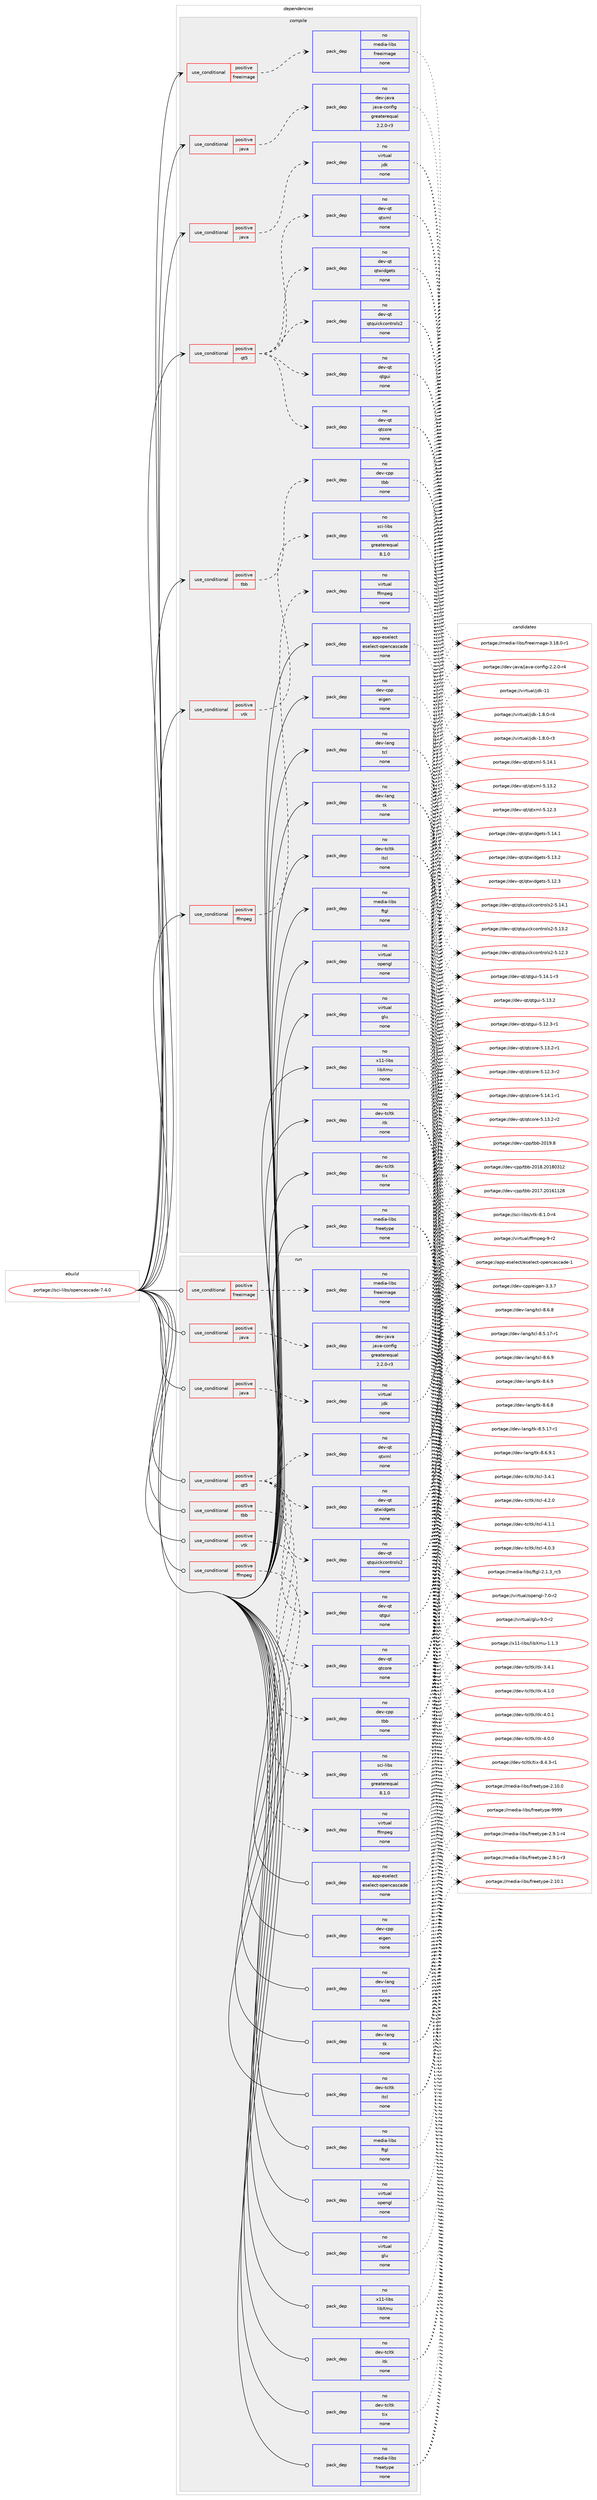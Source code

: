 digraph prolog {

# *************
# Graph options
# *************

newrank=true;
concentrate=true;
compound=true;
graph [rankdir=LR,fontname=Helvetica,fontsize=10,ranksep=1.5];#, ranksep=2.5, nodesep=0.2];
edge  [arrowhead=vee];
node  [fontname=Helvetica,fontsize=10];

# **********
# The ebuild
# **********

subgraph cluster_leftcol {
color=gray;
rank=same;
label=<<i>ebuild</i>>;
id [label="portage://sci-libs/opencascade-7.4.0", color=red, width=4, href="../sci-libs/opencascade-7.4.0.svg"];
}

# ****************
# The dependencies
# ****************

subgraph cluster_midcol {
color=gray;
label=<<i>dependencies</i>>;
subgraph cluster_compile {
fillcolor="#eeeeee";
style=filled;
label=<<i>compile</i>>;
subgraph cond10014 {
dependency48314 [label=<<TABLE BORDER="0" CELLBORDER="1" CELLSPACING="0" CELLPADDING="4"><TR><TD ROWSPAN="3" CELLPADDING="10">use_conditional</TD></TR><TR><TD>positive</TD></TR><TR><TD>ffmpeg</TD></TR></TABLE>>, shape=none, color=red];
subgraph pack37251 {
dependency48315 [label=<<TABLE BORDER="0" CELLBORDER="1" CELLSPACING="0" CELLPADDING="4" WIDTH="220"><TR><TD ROWSPAN="6" CELLPADDING="30">pack_dep</TD></TR><TR><TD WIDTH="110">no</TD></TR><TR><TD>virtual</TD></TR><TR><TD>ffmpeg</TD></TR><TR><TD>none</TD></TR><TR><TD></TD></TR></TABLE>>, shape=none, color=blue];
}
dependency48314:e -> dependency48315:w [weight=20,style="dashed",arrowhead="vee"];
}
id:e -> dependency48314:w [weight=20,style="solid",arrowhead="vee"];
subgraph cond10015 {
dependency48316 [label=<<TABLE BORDER="0" CELLBORDER="1" CELLSPACING="0" CELLPADDING="4"><TR><TD ROWSPAN="3" CELLPADDING="10">use_conditional</TD></TR><TR><TD>positive</TD></TR><TR><TD>freeimage</TD></TR></TABLE>>, shape=none, color=red];
subgraph pack37252 {
dependency48317 [label=<<TABLE BORDER="0" CELLBORDER="1" CELLSPACING="0" CELLPADDING="4" WIDTH="220"><TR><TD ROWSPAN="6" CELLPADDING="30">pack_dep</TD></TR><TR><TD WIDTH="110">no</TD></TR><TR><TD>media-libs</TD></TR><TR><TD>freeimage</TD></TR><TR><TD>none</TD></TR><TR><TD></TD></TR></TABLE>>, shape=none, color=blue];
}
dependency48316:e -> dependency48317:w [weight=20,style="dashed",arrowhead="vee"];
}
id:e -> dependency48316:w [weight=20,style="solid",arrowhead="vee"];
subgraph cond10016 {
dependency48318 [label=<<TABLE BORDER="0" CELLBORDER="1" CELLSPACING="0" CELLPADDING="4"><TR><TD ROWSPAN="3" CELLPADDING="10">use_conditional</TD></TR><TR><TD>positive</TD></TR><TR><TD>java</TD></TR></TABLE>>, shape=none, color=red];
subgraph pack37253 {
dependency48319 [label=<<TABLE BORDER="0" CELLBORDER="1" CELLSPACING="0" CELLPADDING="4" WIDTH="220"><TR><TD ROWSPAN="6" CELLPADDING="30">pack_dep</TD></TR><TR><TD WIDTH="110">no</TD></TR><TR><TD>dev-java</TD></TR><TR><TD>java-config</TD></TR><TR><TD>greaterequal</TD></TR><TR><TD>2.2.0-r3</TD></TR></TABLE>>, shape=none, color=blue];
}
dependency48318:e -> dependency48319:w [weight=20,style="dashed",arrowhead="vee"];
}
id:e -> dependency48318:w [weight=20,style="solid",arrowhead="vee"];
subgraph cond10017 {
dependency48320 [label=<<TABLE BORDER="0" CELLBORDER="1" CELLSPACING="0" CELLPADDING="4"><TR><TD ROWSPAN="3" CELLPADDING="10">use_conditional</TD></TR><TR><TD>positive</TD></TR><TR><TD>java</TD></TR></TABLE>>, shape=none, color=red];
subgraph pack37254 {
dependency48321 [label=<<TABLE BORDER="0" CELLBORDER="1" CELLSPACING="0" CELLPADDING="4" WIDTH="220"><TR><TD ROWSPAN="6" CELLPADDING="30">pack_dep</TD></TR><TR><TD WIDTH="110">no</TD></TR><TR><TD>virtual</TD></TR><TR><TD>jdk</TD></TR><TR><TD>none</TD></TR><TR><TD></TD></TR></TABLE>>, shape=none, color=blue];
}
dependency48320:e -> dependency48321:w [weight=20,style="dashed",arrowhead="vee"];
}
id:e -> dependency48320:w [weight=20,style="solid",arrowhead="vee"];
subgraph cond10018 {
dependency48322 [label=<<TABLE BORDER="0" CELLBORDER="1" CELLSPACING="0" CELLPADDING="4"><TR><TD ROWSPAN="3" CELLPADDING="10">use_conditional</TD></TR><TR><TD>positive</TD></TR><TR><TD>qt5</TD></TR></TABLE>>, shape=none, color=red];
subgraph pack37255 {
dependency48323 [label=<<TABLE BORDER="0" CELLBORDER="1" CELLSPACING="0" CELLPADDING="4" WIDTH="220"><TR><TD ROWSPAN="6" CELLPADDING="30">pack_dep</TD></TR><TR><TD WIDTH="110">no</TD></TR><TR><TD>dev-qt</TD></TR><TR><TD>qtcore</TD></TR><TR><TD>none</TD></TR><TR><TD></TD></TR></TABLE>>, shape=none, color=blue];
}
dependency48322:e -> dependency48323:w [weight=20,style="dashed",arrowhead="vee"];
subgraph pack37256 {
dependency48324 [label=<<TABLE BORDER="0" CELLBORDER="1" CELLSPACING="0" CELLPADDING="4" WIDTH="220"><TR><TD ROWSPAN="6" CELLPADDING="30">pack_dep</TD></TR><TR><TD WIDTH="110">no</TD></TR><TR><TD>dev-qt</TD></TR><TR><TD>qtgui</TD></TR><TR><TD>none</TD></TR><TR><TD></TD></TR></TABLE>>, shape=none, color=blue];
}
dependency48322:e -> dependency48324:w [weight=20,style="dashed",arrowhead="vee"];
subgraph pack37257 {
dependency48325 [label=<<TABLE BORDER="0" CELLBORDER="1" CELLSPACING="0" CELLPADDING="4" WIDTH="220"><TR><TD ROWSPAN="6" CELLPADDING="30">pack_dep</TD></TR><TR><TD WIDTH="110">no</TD></TR><TR><TD>dev-qt</TD></TR><TR><TD>qtquickcontrols2</TD></TR><TR><TD>none</TD></TR><TR><TD></TD></TR></TABLE>>, shape=none, color=blue];
}
dependency48322:e -> dependency48325:w [weight=20,style="dashed",arrowhead="vee"];
subgraph pack37258 {
dependency48326 [label=<<TABLE BORDER="0" CELLBORDER="1" CELLSPACING="0" CELLPADDING="4" WIDTH="220"><TR><TD ROWSPAN="6" CELLPADDING="30">pack_dep</TD></TR><TR><TD WIDTH="110">no</TD></TR><TR><TD>dev-qt</TD></TR><TR><TD>qtwidgets</TD></TR><TR><TD>none</TD></TR><TR><TD></TD></TR></TABLE>>, shape=none, color=blue];
}
dependency48322:e -> dependency48326:w [weight=20,style="dashed",arrowhead="vee"];
subgraph pack37259 {
dependency48327 [label=<<TABLE BORDER="0" CELLBORDER="1" CELLSPACING="0" CELLPADDING="4" WIDTH="220"><TR><TD ROWSPAN="6" CELLPADDING="30">pack_dep</TD></TR><TR><TD WIDTH="110">no</TD></TR><TR><TD>dev-qt</TD></TR><TR><TD>qtxml</TD></TR><TR><TD>none</TD></TR><TR><TD></TD></TR></TABLE>>, shape=none, color=blue];
}
dependency48322:e -> dependency48327:w [weight=20,style="dashed",arrowhead="vee"];
}
id:e -> dependency48322:w [weight=20,style="solid",arrowhead="vee"];
subgraph cond10019 {
dependency48328 [label=<<TABLE BORDER="0" CELLBORDER="1" CELLSPACING="0" CELLPADDING="4"><TR><TD ROWSPAN="3" CELLPADDING="10">use_conditional</TD></TR><TR><TD>positive</TD></TR><TR><TD>tbb</TD></TR></TABLE>>, shape=none, color=red];
subgraph pack37260 {
dependency48329 [label=<<TABLE BORDER="0" CELLBORDER="1" CELLSPACING="0" CELLPADDING="4" WIDTH="220"><TR><TD ROWSPAN="6" CELLPADDING="30">pack_dep</TD></TR><TR><TD WIDTH="110">no</TD></TR><TR><TD>dev-cpp</TD></TR><TR><TD>tbb</TD></TR><TR><TD>none</TD></TR><TR><TD></TD></TR></TABLE>>, shape=none, color=blue];
}
dependency48328:e -> dependency48329:w [weight=20,style="dashed",arrowhead="vee"];
}
id:e -> dependency48328:w [weight=20,style="solid",arrowhead="vee"];
subgraph cond10020 {
dependency48330 [label=<<TABLE BORDER="0" CELLBORDER="1" CELLSPACING="0" CELLPADDING="4"><TR><TD ROWSPAN="3" CELLPADDING="10">use_conditional</TD></TR><TR><TD>positive</TD></TR><TR><TD>vtk</TD></TR></TABLE>>, shape=none, color=red];
subgraph pack37261 {
dependency48331 [label=<<TABLE BORDER="0" CELLBORDER="1" CELLSPACING="0" CELLPADDING="4" WIDTH="220"><TR><TD ROWSPAN="6" CELLPADDING="30">pack_dep</TD></TR><TR><TD WIDTH="110">no</TD></TR><TR><TD>sci-libs</TD></TR><TR><TD>vtk</TD></TR><TR><TD>greaterequal</TD></TR><TR><TD>8.1.0</TD></TR></TABLE>>, shape=none, color=blue];
}
dependency48330:e -> dependency48331:w [weight=20,style="dashed",arrowhead="vee"];
}
id:e -> dependency48330:w [weight=20,style="solid",arrowhead="vee"];
subgraph pack37262 {
dependency48332 [label=<<TABLE BORDER="0" CELLBORDER="1" CELLSPACING="0" CELLPADDING="4" WIDTH="220"><TR><TD ROWSPAN="6" CELLPADDING="30">pack_dep</TD></TR><TR><TD WIDTH="110">no</TD></TR><TR><TD>app-eselect</TD></TR><TR><TD>eselect-opencascade</TD></TR><TR><TD>none</TD></TR><TR><TD></TD></TR></TABLE>>, shape=none, color=blue];
}
id:e -> dependency48332:w [weight=20,style="solid",arrowhead="vee"];
subgraph pack37263 {
dependency48333 [label=<<TABLE BORDER="0" CELLBORDER="1" CELLSPACING="0" CELLPADDING="4" WIDTH="220"><TR><TD ROWSPAN="6" CELLPADDING="30">pack_dep</TD></TR><TR><TD WIDTH="110">no</TD></TR><TR><TD>dev-cpp</TD></TR><TR><TD>eigen</TD></TR><TR><TD>none</TD></TR><TR><TD></TD></TR></TABLE>>, shape=none, color=blue];
}
id:e -> dependency48333:w [weight=20,style="solid",arrowhead="vee"];
subgraph pack37264 {
dependency48334 [label=<<TABLE BORDER="0" CELLBORDER="1" CELLSPACING="0" CELLPADDING="4" WIDTH="220"><TR><TD ROWSPAN="6" CELLPADDING="30">pack_dep</TD></TR><TR><TD WIDTH="110">no</TD></TR><TR><TD>dev-lang</TD></TR><TR><TD>tcl</TD></TR><TR><TD>none</TD></TR><TR><TD></TD></TR></TABLE>>, shape=none, color=blue];
}
id:e -> dependency48334:w [weight=20,style="solid",arrowhead="vee"];
subgraph pack37265 {
dependency48335 [label=<<TABLE BORDER="0" CELLBORDER="1" CELLSPACING="0" CELLPADDING="4" WIDTH="220"><TR><TD ROWSPAN="6" CELLPADDING="30">pack_dep</TD></TR><TR><TD WIDTH="110">no</TD></TR><TR><TD>dev-lang</TD></TR><TR><TD>tk</TD></TR><TR><TD>none</TD></TR><TR><TD></TD></TR></TABLE>>, shape=none, color=blue];
}
id:e -> dependency48335:w [weight=20,style="solid",arrowhead="vee"];
subgraph pack37266 {
dependency48336 [label=<<TABLE BORDER="0" CELLBORDER="1" CELLSPACING="0" CELLPADDING="4" WIDTH="220"><TR><TD ROWSPAN="6" CELLPADDING="30">pack_dep</TD></TR><TR><TD WIDTH="110">no</TD></TR><TR><TD>dev-tcltk</TD></TR><TR><TD>itcl</TD></TR><TR><TD>none</TD></TR><TR><TD></TD></TR></TABLE>>, shape=none, color=blue];
}
id:e -> dependency48336:w [weight=20,style="solid",arrowhead="vee"];
subgraph pack37267 {
dependency48337 [label=<<TABLE BORDER="0" CELLBORDER="1" CELLSPACING="0" CELLPADDING="4" WIDTH="220"><TR><TD ROWSPAN="6" CELLPADDING="30">pack_dep</TD></TR><TR><TD WIDTH="110">no</TD></TR><TR><TD>dev-tcltk</TD></TR><TR><TD>itk</TD></TR><TR><TD>none</TD></TR><TR><TD></TD></TR></TABLE>>, shape=none, color=blue];
}
id:e -> dependency48337:w [weight=20,style="solid",arrowhead="vee"];
subgraph pack37268 {
dependency48338 [label=<<TABLE BORDER="0" CELLBORDER="1" CELLSPACING="0" CELLPADDING="4" WIDTH="220"><TR><TD ROWSPAN="6" CELLPADDING="30">pack_dep</TD></TR><TR><TD WIDTH="110">no</TD></TR><TR><TD>dev-tcltk</TD></TR><TR><TD>tix</TD></TR><TR><TD>none</TD></TR><TR><TD></TD></TR></TABLE>>, shape=none, color=blue];
}
id:e -> dependency48338:w [weight=20,style="solid",arrowhead="vee"];
subgraph pack37269 {
dependency48339 [label=<<TABLE BORDER="0" CELLBORDER="1" CELLSPACING="0" CELLPADDING="4" WIDTH="220"><TR><TD ROWSPAN="6" CELLPADDING="30">pack_dep</TD></TR><TR><TD WIDTH="110">no</TD></TR><TR><TD>media-libs</TD></TR><TR><TD>freetype</TD></TR><TR><TD>none</TD></TR><TR><TD></TD></TR></TABLE>>, shape=none, color=blue];
}
id:e -> dependency48339:w [weight=20,style="solid",arrowhead="vee"];
subgraph pack37270 {
dependency48340 [label=<<TABLE BORDER="0" CELLBORDER="1" CELLSPACING="0" CELLPADDING="4" WIDTH="220"><TR><TD ROWSPAN="6" CELLPADDING="30">pack_dep</TD></TR><TR><TD WIDTH="110">no</TD></TR><TR><TD>media-libs</TD></TR><TR><TD>ftgl</TD></TR><TR><TD>none</TD></TR><TR><TD></TD></TR></TABLE>>, shape=none, color=blue];
}
id:e -> dependency48340:w [weight=20,style="solid",arrowhead="vee"];
subgraph pack37271 {
dependency48341 [label=<<TABLE BORDER="0" CELLBORDER="1" CELLSPACING="0" CELLPADDING="4" WIDTH="220"><TR><TD ROWSPAN="6" CELLPADDING="30">pack_dep</TD></TR><TR><TD WIDTH="110">no</TD></TR><TR><TD>virtual</TD></TR><TR><TD>glu</TD></TR><TR><TD>none</TD></TR><TR><TD></TD></TR></TABLE>>, shape=none, color=blue];
}
id:e -> dependency48341:w [weight=20,style="solid",arrowhead="vee"];
subgraph pack37272 {
dependency48342 [label=<<TABLE BORDER="0" CELLBORDER="1" CELLSPACING="0" CELLPADDING="4" WIDTH="220"><TR><TD ROWSPAN="6" CELLPADDING="30">pack_dep</TD></TR><TR><TD WIDTH="110">no</TD></TR><TR><TD>virtual</TD></TR><TR><TD>opengl</TD></TR><TR><TD>none</TD></TR><TR><TD></TD></TR></TABLE>>, shape=none, color=blue];
}
id:e -> dependency48342:w [weight=20,style="solid",arrowhead="vee"];
subgraph pack37273 {
dependency48343 [label=<<TABLE BORDER="0" CELLBORDER="1" CELLSPACING="0" CELLPADDING="4" WIDTH="220"><TR><TD ROWSPAN="6" CELLPADDING="30">pack_dep</TD></TR><TR><TD WIDTH="110">no</TD></TR><TR><TD>x11-libs</TD></TR><TR><TD>libXmu</TD></TR><TR><TD>none</TD></TR><TR><TD></TD></TR></TABLE>>, shape=none, color=blue];
}
id:e -> dependency48343:w [weight=20,style="solid",arrowhead="vee"];
}
subgraph cluster_compileandrun {
fillcolor="#eeeeee";
style=filled;
label=<<i>compile and run</i>>;
}
subgraph cluster_run {
fillcolor="#eeeeee";
style=filled;
label=<<i>run</i>>;
subgraph cond10021 {
dependency48344 [label=<<TABLE BORDER="0" CELLBORDER="1" CELLSPACING="0" CELLPADDING="4"><TR><TD ROWSPAN="3" CELLPADDING="10">use_conditional</TD></TR><TR><TD>positive</TD></TR><TR><TD>ffmpeg</TD></TR></TABLE>>, shape=none, color=red];
subgraph pack37274 {
dependency48345 [label=<<TABLE BORDER="0" CELLBORDER="1" CELLSPACING="0" CELLPADDING="4" WIDTH="220"><TR><TD ROWSPAN="6" CELLPADDING="30">pack_dep</TD></TR><TR><TD WIDTH="110">no</TD></TR><TR><TD>virtual</TD></TR><TR><TD>ffmpeg</TD></TR><TR><TD>none</TD></TR><TR><TD></TD></TR></TABLE>>, shape=none, color=blue];
}
dependency48344:e -> dependency48345:w [weight=20,style="dashed",arrowhead="vee"];
}
id:e -> dependency48344:w [weight=20,style="solid",arrowhead="odot"];
subgraph cond10022 {
dependency48346 [label=<<TABLE BORDER="0" CELLBORDER="1" CELLSPACING="0" CELLPADDING="4"><TR><TD ROWSPAN="3" CELLPADDING="10">use_conditional</TD></TR><TR><TD>positive</TD></TR><TR><TD>freeimage</TD></TR></TABLE>>, shape=none, color=red];
subgraph pack37275 {
dependency48347 [label=<<TABLE BORDER="0" CELLBORDER="1" CELLSPACING="0" CELLPADDING="4" WIDTH="220"><TR><TD ROWSPAN="6" CELLPADDING="30">pack_dep</TD></TR><TR><TD WIDTH="110">no</TD></TR><TR><TD>media-libs</TD></TR><TR><TD>freeimage</TD></TR><TR><TD>none</TD></TR><TR><TD></TD></TR></TABLE>>, shape=none, color=blue];
}
dependency48346:e -> dependency48347:w [weight=20,style="dashed",arrowhead="vee"];
}
id:e -> dependency48346:w [weight=20,style="solid",arrowhead="odot"];
subgraph cond10023 {
dependency48348 [label=<<TABLE BORDER="0" CELLBORDER="1" CELLSPACING="0" CELLPADDING="4"><TR><TD ROWSPAN="3" CELLPADDING="10">use_conditional</TD></TR><TR><TD>positive</TD></TR><TR><TD>java</TD></TR></TABLE>>, shape=none, color=red];
subgraph pack37276 {
dependency48349 [label=<<TABLE BORDER="0" CELLBORDER="1" CELLSPACING="0" CELLPADDING="4" WIDTH="220"><TR><TD ROWSPAN="6" CELLPADDING="30">pack_dep</TD></TR><TR><TD WIDTH="110">no</TD></TR><TR><TD>dev-java</TD></TR><TR><TD>java-config</TD></TR><TR><TD>greaterequal</TD></TR><TR><TD>2.2.0-r3</TD></TR></TABLE>>, shape=none, color=blue];
}
dependency48348:e -> dependency48349:w [weight=20,style="dashed",arrowhead="vee"];
}
id:e -> dependency48348:w [weight=20,style="solid",arrowhead="odot"];
subgraph cond10024 {
dependency48350 [label=<<TABLE BORDER="0" CELLBORDER="1" CELLSPACING="0" CELLPADDING="4"><TR><TD ROWSPAN="3" CELLPADDING="10">use_conditional</TD></TR><TR><TD>positive</TD></TR><TR><TD>java</TD></TR></TABLE>>, shape=none, color=red];
subgraph pack37277 {
dependency48351 [label=<<TABLE BORDER="0" CELLBORDER="1" CELLSPACING="0" CELLPADDING="4" WIDTH="220"><TR><TD ROWSPAN="6" CELLPADDING="30">pack_dep</TD></TR><TR><TD WIDTH="110">no</TD></TR><TR><TD>virtual</TD></TR><TR><TD>jdk</TD></TR><TR><TD>none</TD></TR><TR><TD></TD></TR></TABLE>>, shape=none, color=blue];
}
dependency48350:e -> dependency48351:w [weight=20,style="dashed",arrowhead="vee"];
}
id:e -> dependency48350:w [weight=20,style="solid",arrowhead="odot"];
subgraph cond10025 {
dependency48352 [label=<<TABLE BORDER="0" CELLBORDER="1" CELLSPACING="0" CELLPADDING="4"><TR><TD ROWSPAN="3" CELLPADDING="10">use_conditional</TD></TR><TR><TD>positive</TD></TR><TR><TD>qt5</TD></TR></TABLE>>, shape=none, color=red];
subgraph pack37278 {
dependency48353 [label=<<TABLE BORDER="0" CELLBORDER="1" CELLSPACING="0" CELLPADDING="4" WIDTH="220"><TR><TD ROWSPAN="6" CELLPADDING="30">pack_dep</TD></TR><TR><TD WIDTH="110">no</TD></TR><TR><TD>dev-qt</TD></TR><TR><TD>qtcore</TD></TR><TR><TD>none</TD></TR><TR><TD></TD></TR></TABLE>>, shape=none, color=blue];
}
dependency48352:e -> dependency48353:w [weight=20,style="dashed",arrowhead="vee"];
subgraph pack37279 {
dependency48354 [label=<<TABLE BORDER="0" CELLBORDER="1" CELLSPACING="0" CELLPADDING="4" WIDTH="220"><TR><TD ROWSPAN="6" CELLPADDING="30">pack_dep</TD></TR><TR><TD WIDTH="110">no</TD></TR><TR><TD>dev-qt</TD></TR><TR><TD>qtgui</TD></TR><TR><TD>none</TD></TR><TR><TD></TD></TR></TABLE>>, shape=none, color=blue];
}
dependency48352:e -> dependency48354:w [weight=20,style="dashed",arrowhead="vee"];
subgraph pack37280 {
dependency48355 [label=<<TABLE BORDER="0" CELLBORDER="1" CELLSPACING="0" CELLPADDING="4" WIDTH="220"><TR><TD ROWSPAN="6" CELLPADDING="30">pack_dep</TD></TR><TR><TD WIDTH="110">no</TD></TR><TR><TD>dev-qt</TD></TR><TR><TD>qtquickcontrols2</TD></TR><TR><TD>none</TD></TR><TR><TD></TD></TR></TABLE>>, shape=none, color=blue];
}
dependency48352:e -> dependency48355:w [weight=20,style="dashed",arrowhead="vee"];
subgraph pack37281 {
dependency48356 [label=<<TABLE BORDER="0" CELLBORDER="1" CELLSPACING="0" CELLPADDING="4" WIDTH="220"><TR><TD ROWSPAN="6" CELLPADDING="30">pack_dep</TD></TR><TR><TD WIDTH="110">no</TD></TR><TR><TD>dev-qt</TD></TR><TR><TD>qtwidgets</TD></TR><TR><TD>none</TD></TR><TR><TD></TD></TR></TABLE>>, shape=none, color=blue];
}
dependency48352:e -> dependency48356:w [weight=20,style="dashed",arrowhead="vee"];
subgraph pack37282 {
dependency48357 [label=<<TABLE BORDER="0" CELLBORDER="1" CELLSPACING="0" CELLPADDING="4" WIDTH="220"><TR><TD ROWSPAN="6" CELLPADDING="30">pack_dep</TD></TR><TR><TD WIDTH="110">no</TD></TR><TR><TD>dev-qt</TD></TR><TR><TD>qtxml</TD></TR><TR><TD>none</TD></TR><TR><TD></TD></TR></TABLE>>, shape=none, color=blue];
}
dependency48352:e -> dependency48357:w [weight=20,style="dashed",arrowhead="vee"];
}
id:e -> dependency48352:w [weight=20,style="solid",arrowhead="odot"];
subgraph cond10026 {
dependency48358 [label=<<TABLE BORDER="0" CELLBORDER="1" CELLSPACING="0" CELLPADDING="4"><TR><TD ROWSPAN="3" CELLPADDING="10">use_conditional</TD></TR><TR><TD>positive</TD></TR><TR><TD>tbb</TD></TR></TABLE>>, shape=none, color=red];
subgraph pack37283 {
dependency48359 [label=<<TABLE BORDER="0" CELLBORDER="1" CELLSPACING="0" CELLPADDING="4" WIDTH="220"><TR><TD ROWSPAN="6" CELLPADDING="30">pack_dep</TD></TR><TR><TD WIDTH="110">no</TD></TR><TR><TD>dev-cpp</TD></TR><TR><TD>tbb</TD></TR><TR><TD>none</TD></TR><TR><TD></TD></TR></TABLE>>, shape=none, color=blue];
}
dependency48358:e -> dependency48359:w [weight=20,style="dashed",arrowhead="vee"];
}
id:e -> dependency48358:w [weight=20,style="solid",arrowhead="odot"];
subgraph cond10027 {
dependency48360 [label=<<TABLE BORDER="0" CELLBORDER="1" CELLSPACING="0" CELLPADDING="4"><TR><TD ROWSPAN="3" CELLPADDING="10">use_conditional</TD></TR><TR><TD>positive</TD></TR><TR><TD>vtk</TD></TR></TABLE>>, shape=none, color=red];
subgraph pack37284 {
dependency48361 [label=<<TABLE BORDER="0" CELLBORDER="1" CELLSPACING="0" CELLPADDING="4" WIDTH="220"><TR><TD ROWSPAN="6" CELLPADDING="30">pack_dep</TD></TR><TR><TD WIDTH="110">no</TD></TR><TR><TD>sci-libs</TD></TR><TR><TD>vtk</TD></TR><TR><TD>greaterequal</TD></TR><TR><TD>8.1.0</TD></TR></TABLE>>, shape=none, color=blue];
}
dependency48360:e -> dependency48361:w [weight=20,style="dashed",arrowhead="vee"];
}
id:e -> dependency48360:w [weight=20,style="solid",arrowhead="odot"];
subgraph pack37285 {
dependency48362 [label=<<TABLE BORDER="0" CELLBORDER="1" CELLSPACING="0" CELLPADDING="4" WIDTH="220"><TR><TD ROWSPAN="6" CELLPADDING="30">pack_dep</TD></TR><TR><TD WIDTH="110">no</TD></TR><TR><TD>app-eselect</TD></TR><TR><TD>eselect-opencascade</TD></TR><TR><TD>none</TD></TR><TR><TD></TD></TR></TABLE>>, shape=none, color=blue];
}
id:e -> dependency48362:w [weight=20,style="solid",arrowhead="odot"];
subgraph pack37286 {
dependency48363 [label=<<TABLE BORDER="0" CELLBORDER="1" CELLSPACING="0" CELLPADDING="4" WIDTH="220"><TR><TD ROWSPAN="6" CELLPADDING="30">pack_dep</TD></TR><TR><TD WIDTH="110">no</TD></TR><TR><TD>dev-cpp</TD></TR><TR><TD>eigen</TD></TR><TR><TD>none</TD></TR><TR><TD></TD></TR></TABLE>>, shape=none, color=blue];
}
id:e -> dependency48363:w [weight=20,style="solid",arrowhead="odot"];
subgraph pack37287 {
dependency48364 [label=<<TABLE BORDER="0" CELLBORDER="1" CELLSPACING="0" CELLPADDING="4" WIDTH="220"><TR><TD ROWSPAN="6" CELLPADDING="30">pack_dep</TD></TR><TR><TD WIDTH="110">no</TD></TR><TR><TD>dev-lang</TD></TR><TR><TD>tcl</TD></TR><TR><TD>none</TD></TR><TR><TD></TD></TR></TABLE>>, shape=none, color=blue];
}
id:e -> dependency48364:w [weight=20,style="solid",arrowhead="odot"];
subgraph pack37288 {
dependency48365 [label=<<TABLE BORDER="0" CELLBORDER="1" CELLSPACING="0" CELLPADDING="4" WIDTH="220"><TR><TD ROWSPAN="6" CELLPADDING="30">pack_dep</TD></TR><TR><TD WIDTH="110">no</TD></TR><TR><TD>dev-lang</TD></TR><TR><TD>tk</TD></TR><TR><TD>none</TD></TR><TR><TD></TD></TR></TABLE>>, shape=none, color=blue];
}
id:e -> dependency48365:w [weight=20,style="solid",arrowhead="odot"];
subgraph pack37289 {
dependency48366 [label=<<TABLE BORDER="0" CELLBORDER="1" CELLSPACING="0" CELLPADDING="4" WIDTH="220"><TR><TD ROWSPAN="6" CELLPADDING="30">pack_dep</TD></TR><TR><TD WIDTH="110">no</TD></TR><TR><TD>dev-tcltk</TD></TR><TR><TD>itcl</TD></TR><TR><TD>none</TD></TR><TR><TD></TD></TR></TABLE>>, shape=none, color=blue];
}
id:e -> dependency48366:w [weight=20,style="solid",arrowhead="odot"];
subgraph pack37290 {
dependency48367 [label=<<TABLE BORDER="0" CELLBORDER="1" CELLSPACING="0" CELLPADDING="4" WIDTH="220"><TR><TD ROWSPAN="6" CELLPADDING="30">pack_dep</TD></TR><TR><TD WIDTH="110">no</TD></TR><TR><TD>dev-tcltk</TD></TR><TR><TD>itk</TD></TR><TR><TD>none</TD></TR><TR><TD></TD></TR></TABLE>>, shape=none, color=blue];
}
id:e -> dependency48367:w [weight=20,style="solid",arrowhead="odot"];
subgraph pack37291 {
dependency48368 [label=<<TABLE BORDER="0" CELLBORDER="1" CELLSPACING="0" CELLPADDING="4" WIDTH="220"><TR><TD ROWSPAN="6" CELLPADDING="30">pack_dep</TD></TR><TR><TD WIDTH="110">no</TD></TR><TR><TD>dev-tcltk</TD></TR><TR><TD>tix</TD></TR><TR><TD>none</TD></TR><TR><TD></TD></TR></TABLE>>, shape=none, color=blue];
}
id:e -> dependency48368:w [weight=20,style="solid",arrowhead="odot"];
subgraph pack37292 {
dependency48369 [label=<<TABLE BORDER="0" CELLBORDER="1" CELLSPACING="0" CELLPADDING="4" WIDTH="220"><TR><TD ROWSPAN="6" CELLPADDING="30">pack_dep</TD></TR><TR><TD WIDTH="110">no</TD></TR><TR><TD>media-libs</TD></TR><TR><TD>freetype</TD></TR><TR><TD>none</TD></TR><TR><TD></TD></TR></TABLE>>, shape=none, color=blue];
}
id:e -> dependency48369:w [weight=20,style="solid",arrowhead="odot"];
subgraph pack37293 {
dependency48370 [label=<<TABLE BORDER="0" CELLBORDER="1" CELLSPACING="0" CELLPADDING="4" WIDTH="220"><TR><TD ROWSPAN="6" CELLPADDING="30">pack_dep</TD></TR><TR><TD WIDTH="110">no</TD></TR><TR><TD>media-libs</TD></TR><TR><TD>ftgl</TD></TR><TR><TD>none</TD></TR><TR><TD></TD></TR></TABLE>>, shape=none, color=blue];
}
id:e -> dependency48370:w [weight=20,style="solid",arrowhead="odot"];
subgraph pack37294 {
dependency48371 [label=<<TABLE BORDER="0" CELLBORDER="1" CELLSPACING="0" CELLPADDING="4" WIDTH="220"><TR><TD ROWSPAN="6" CELLPADDING="30">pack_dep</TD></TR><TR><TD WIDTH="110">no</TD></TR><TR><TD>virtual</TD></TR><TR><TD>glu</TD></TR><TR><TD>none</TD></TR><TR><TD></TD></TR></TABLE>>, shape=none, color=blue];
}
id:e -> dependency48371:w [weight=20,style="solid",arrowhead="odot"];
subgraph pack37295 {
dependency48372 [label=<<TABLE BORDER="0" CELLBORDER="1" CELLSPACING="0" CELLPADDING="4" WIDTH="220"><TR><TD ROWSPAN="6" CELLPADDING="30">pack_dep</TD></TR><TR><TD WIDTH="110">no</TD></TR><TR><TD>virtual</TD></TR><TR><TD>opengl</TD></TR><TR><TD>none</TD></TR><TR><TD></TD></TR></TABLE>>, shape=none, color=blue];
}
id:e -> dependency48372:w [weight=20,style="solid",arrowhead="odot"];
subgraph pack37296 {
dependency48373 [label=<<TABLE BORDER="0" CELLBORDER="1" CELLSPACING="0" CELLPADDING="4" WIDTH="220"><TR><TD ROWSPAN="6" CELLPADDING="30">pack_dep</TD></TR><TR><TD WIDTH="110">no</TD></TR><TR><TD>x11-libs</TD></TR><TR><TD>libXmu</TD></TR><TR><TD>none</TD></TR><TR><TD></TD></TR></TABLE>>, shape=none, color=blue];
}
id:e -> dependency48373:w [weight=20,style="solid",arrowhead="odot"];
}
}

# **************
# The candidates
# **************

subgraph cluster_choices {
rank=same;
color=gray;
label=<<i>candidates</i>>;

subgraph choice37251 {
color=black;
nodesep=1;
choice118105114116117971084710210210911210110345574511450 [label="portage://virtual/ffmpeg-9-r2", color=red, width=4,href="../virtual/ffmpeg-9-r2.svg"];
dependency48315:e -> choice118105114116117971084710210210911210110345574511450:w [style=dotted,weight="100"];
}
subgraph choice37252 {
color=black;
nodesep=1;
choice1091011001059745108105981154710211410110110510997103101455146495646484511449 [label="portage://media-libs/freeimage-3.18.0-r1", color=red, width=4,href="../media-libs/freeimage-3.18.0-r1.svg"];
dependency48317:e -> choice1091011001059745108105981154710211410110110510997103101455146495646484511449:w [style=dotted,weight="100"];
}
subgraph choice37253 {
color=black;
nodesep=1;
choice10010111845106971189747106971189745991111101021051034550465046484511452 [label="portage://dev-java/java-config-2.2.0-r4", color=red, width=4,href="../dev-java/java-config-2.2.0-r4.svg"];
dependency48319:e -> choice10010111845106971189747106971189745991111101021051034550465046484511452:w [style=dotted,weight="100"];
}
subgraph choice37254 {
color=black;
nodesep=1;
choice1181051141161179710847106100107454949 [label="portage://virtual/jdk-11", color=red, width=4,href="../virtual/jdk-11.svg"];
choice11810511411611797108471061001074549465646484511452 [label="portage://virtual/jdk-1.8.0-r4", color=red, width=4,href="../virtual/jdk-1.8.0-r4.svg"];
choice11810511411611797108471061001074549465646484511451 [label="portage://virtual/jdk-1.8.0-r3", color=red, width=4,href="../virtual/jdk-1.8.0-r3.svg"];
dependency48321:e -> choice1181051141161179710847106100107454949:w [style=dotted,weight="100"];
dependency48321:e -> choice11810511411611797108471061001074549465646484511452:w [style=dotted,weight="100"];
dependency48321:e -> choice11810511411611797108471061001074549465646484511451:w [style=dotted,weight="100"];
}
subgraph choice37255 {
color=black;
nodesep=1;
choice100101118451131164711311699111114101455346495246494511449 [label="portage://dev-qt/qtcore-5.14.1-r1", color=red, width=4,href="../dev-qt/qtcore-5.14.1-r1.svg"];
choice100101118451131164711311699111114101455346495146504511450 [label="portage://dev-qt/qtcore-5.13.2-r2", color=red, width=4,href="../dev-qt/qtcore-5.13.2-r2.svg"];
choice100101118451131164711311699111114101455346495146504511449 [label="portage://dev-qt/qtcore-5.13.2-r1", color=red, width=4,href="../dev-qt/qtcore-5.13.2-r1.svg"];
choice100101118451131164711311699111114101455346495046514511450 [label="portage://dev-qt/qtcore-5.12.3-r2", color=red, width=4,href="../dev-qt/qtcore-5.12.3-r2.svg"];
dependency48323:e -> choice100101118451131164711311699111114101455346495246494511449:w [style=dotted,weight="100"];
dependency48323:e -> choice100101118451131164711311699111114101455346495146504511450:w [style=dotted,weight="100"];
dependency48323:e -> choice100101118451131164711311699111114101455346495146504511449:w [style=dotted,weight="100"];
dependency48323:e -> choice100101118451131164711311699111114101455346495046514511450:w [style=dotted,weight="100"];
}
subgraph choice37256 {
color=black;
nodesep=1;
choice1001011184511311647113116103117105455346495246494511451 [label="portage://dev-qt/qtgui-5.14.1-r3", color=red, width=4,href="../dev-qt/qtgui-5.14.1-r3.svg"];
choice100101118451131164711311610311710545534649514650 [label="portage://dev-qt/qtgui-5.13.2", color=red, width=4,href="../dev-qt/qtgui-5.13.2.svg"];
choice1001011184511311647113116103117105455346495046514511449 [label="portage://dev-qt/qtgui-5.12.3-r1", color=red, width=4,href="../dev-qt/qtgui-5.12.3-r1.svg"];
dependency48324:e -> choice1001011184511311647113116103117105455346495246494511451:w [style=dotted,weight="100"];
dependency48324:e -> choice100101118451131164711311610311710545534649514650:w [style=dotted,weight="100"];
dependency48324:e -> choice1001011184511311647113116103117105455346495046514511449:w [style=dotted,weight="100"];
}
subgraph choice37257 {
color=black;
nodesep=1;
choice100101118451131164711311611311710599107991111101161141111081155045534649524649 [label="portage://dev-qt/qtquickcontrols2-5.14.1", color=red, width=4,href="../dev-qt/qtquickcontrols2-5.14.1.svg"];
choice100101118451131164711311611311710599107991111101161141111081155045534649514650 [label="portage://dev-qt/qtquickcontrols2-5.13.2", color=red, width=4,href="../dev-qt/qtquickcontrols2-5.13.2.svg"];
choice100101118451131164711311611311710599107991111101161141111081155045534649504651 [label="portage://dev-qt/qtquickcontrols2-5.12.3", color=red, width=4,href="../dev-qt/qtquickcontrols2-5.12.3.svg"];
dependency48325:e -> choice100101118451131164711311611311710599107991111101161141111081155045534649524649:w [style=dotted,weight="100"];
dependency48325:e -> choice100101118451131164711311611311710599107991111101161141111081155045534649514650:w [style=dotted,weight="100"];
dependency48325:e -> choice100101118451131164711311611311710599107991111101161141111081155045534649504651:w [style=dotted,weight="100"];
}
subgraph choice37258 {
color=black;
nodesep=1;
choice100101118451131164711311611910510010310111611545534649524649 [label="portage://dev-qt/qtwidgets-5.14.1", color=red, width=4,href="../dev-qt/qtwidgets-5.14.1.svg"];
choice100101118451131164711311611910510010310111611545534649514650 [label="portage://dev-qt/qtwidgets-5.13.2", color=red, width=4,href="../dev-qt/qtwidgets-5.13.2.svg"];
choice100101118451131164711311611910510010310111611545534649504651 [label="portage://dev-qt/qtwidgets-5.12.3", color=red, width=4,href="../dev-qt/qtwidgets-5.12.3.svg"];
dependency48326:e -> choice100101118451131164711311611910510010310111611545534649524649:w [style=dotted,weight="100"];
dependency48326:e -> choice100101118451131164711311611910510010310111611545534649514650:w [style=dotted,weight="100"];
dependency48326:e -> choice100101118451131164711311611910510010310111611545534649504651:w [style=dotted,weight="100"];
}
subgraph choice37259 {
color=black;
nodesep=1;
choice100101118451131164711311612010910845534649524649 [label="portage://dev-qt/qtxml-5.14.1", color=red, width=4,href="../dev-qt/qtxml-5.14.1.svg"];
choice100101118451131164711311612010910845534649514650 [label="portage://dev-qt/qtxml-5.13.2", color=red, width=4,href="../dev-qt/qtxml-5.13.2.svg"];
choice100101118451131164711311612010910845534649504651 [label="portage://dev-qt/qtxml-5.12.3", color=red, width=4,href="../dev-qt/qtxml-5.12.3.svg"];
dependency48327:e -> choice100101118451131164711311612010910845534649524649:w [style=dotted,weight="100"];
dependency48327:e -> choice100101118451131164711311612010910845534649514650:w [style=dotted,weight="100"];
dependency48327:e -> choice100101118451131164711311612010910845534649504651:w [style=dotted,weight="100"];
}
subgraph choice37260 {
color=black;
nodesep=1;
choice100101118459911211247116989845504849574656 [label="portage://dev-cpp/tbb-2019.8", color=red, width=4,href="../dev-cpp/tbb-2019.8.svg"];
choice10010111845991121124711698984550484956465048495648514950 [label="portage://dev-cpp/tbb-2018.20180312", color=red, width=4,href="../dev-cpp/tbb-2018.20180312.svg"];
choice10010111845991121124711698984550484955465048495449495056 [label="portage://dev-cpp/tbb-2017.20161128", color=red, width=4,href="../dev-cpp/tbb-2017.20161128.svg"];
dependency48329:e -> choice100101118459911211247116989845504849574656:w [style=dotted,weight="100"];
dependency48329:e -> choice10010111845991121124711698984550484956465048495648514950:w [style=dotted,weight="100"];
dependency48329:e -> choice10010111845991121124711698984550484955465048495449495056:w [style=dotted,weight="100"];
}
subgraph choice37261 {
color=black;
nodesep=1;
choice115991054510810598115471181161074556464946484511452 [label="portage://sci-libs/vtk-8.1.0-r4", color=red, width=4,href="../sci-libs/vtk-8.1.0-r4.svg"];
dependency48331:e -> choice115991054510810598115471181161074556464946484511452:w [style=dotted,weight="100"];
}
subgraph choice37262 {
color=black;
nodesep=1;
choice971121124510111510110810199116471011151011081019911645111112101110999711599971001014549 [label="portage://app-eselect/eselect-opencascade-1", color=red, width=4,href="../app-eselect/eselect-opencascade-1.svg"];
dependency48332:e -> choice971121124510111510110810199116471011151011081019911645111112101110999711599971001014549:w [style=dotted,weight="100"];
}
subgraph choice37263 {
color=black;
nodesep=1;
choice100101118459911211247101105103101110455146514655 [label="portage://dev-cpp/eigen-3.3.7", color=red, width=4,href="../dev-cpp/eigen-3.3.7.svg"];
dependency48333:e -> choice100101118459911211247101105103101110455146514655:w [style=dotted,weight="100"];
}
subgraph choice37264 {
color=black;
nodesep=1;
choice10010111845108971101034711699108455646544657 [label="portage://dev-lang/tcl-8.6.9", color=red, width=4,href="../dev-lang/tcl-8.6.9.svg"];
choice10010111845108971101034711699108455646544656 [label="portage://dev-lang/tcl-8.6.8", color=red, width=4,href="../dev-lang/tcl-8.6.8.svg"];
choice10010111845108971101034711699108455646534649554511449 [label="portage://dev-lang/tcl-8.5.17-r1", color=red, width=4,href="../dev-lang/tcl-8.5.17-r1.svg"];
dependency48334:e -> choice10010111845108971101034711699108455646544657:w [style=dotted,weight="100"];
dependency48334:e -> choice10010111845108971101034711699108455646544656:w [style=dotted,weight="100"];
dependency48334:e -> choice10010111845108971101034711699108455646534649554511449:w [style=dotted,weight="100"];
}
subgraph choice37265 {
color=black;
nodesep=1;
choice1001011184510897110103471161074556465446574649 [label="portage://dev-lang/tk-8.6.9.1", color=red, width=4,href="../dev-lang/tk-8.6.9.1.svg"];
choice100101118451089711010347116107455646544657 [label="portage://dev-lang/tk-8.6.9", color=red, width=4,href="../dev-lang/tk-8.6.9.svg"];
choice100101118451089711010347116107455646544656 [label="portage://dev-lang/tk-8.6.8", color=red, width=4,href="../dev-lang/tk-8.6.8.svg"];
choice100101118451089711010347116107455646534649554511449 [label="portage://dev-lang/tk-8.5.17-r1", color=red, width=4,href="../dev-lang/tk-8.5.17-r1.svg"];
dependency48335:e -> choice1001011184510897110103471161074556465446574649:w [style=dotted,weight="100"];
dependency48335:e -> choice100101118451089711010347116107455646544657:w [style=dotted,weight="100"];
dependency48335:e -> choice100101118451089711010347116107455646544656:w [style=dotted,weight="100"];
dependency48335:e -> choice100101118451089711010347116107455646534649554511449:w [style=dotted,weight="100"];
}
subgraph choice37266 {
color=black;
nodesep=1;
choice10010111845116991081161074710511699108455246504648 [label="portage://dev-tcltk/itcl-4.2.0", color=red, width=4,href="../dev-tcltk/itcl-4.2.0.svg"];
choice10010111845116991081161074710511699108455246494649 [label="portage://dev-tcltk/itcl-4.1.1", color=red, width=4,href="../dev-tcltk/itcl-4.1.1.svg"];
choice10010111845116991081161074710511699108455246484651 [label="portage://dev-tcltk/itcl-4.0.3", color=red, width=4,href="../dev-tcltk/itcl-4.0.3.svg"];
choice10010111845116991081161074710511699108455146524649 [label="portage://dev-tcltk/itcl-3.4.1", color=red, width=4,href="../dev-tcltk/itcl-3.4.1.svg"];
dependency48336:e -> choice10010111845116991081161074710511699108455246504648:w [style=dotted,weight="100"];
dependency48336:e -> choice10010111845116991081161074710511699108455246494649:w [style=dotted,weight="100"];
dependency48336:e -> choice10010111845116991081161074710511699108455246484651:w [style=dotted,weight="100"];
dependency48336:e -> choice10010111845116991081161074710511699108455146524649:w [style=dotted,weight="100"];
}
subgraph choice37267 {
color=black;
nodesep=1;
choice100101118451169910811610747105116107455246494648 [label="portage://dev-tcltk/itk-4.1.0", color=red, width=4,href="../dev-tcltk/itk-4.1.0.svg"];
choice100101118451169910811610747105116107455246484649 [label="portage://dev-tcltk/itk-4.0.1", color=red, width=4,href="../dev-tcltk/itk-4.0.1.svg"];
choice100101118451169910811610747105116107455246484648 [label="portage://dev-tcltk/itk-4.0.0", color=red, width=4,href="../dev-tcltk/itk-4.0.0.svg"];
choice100101118451169910811610747105116107455146524649 [label="portage://dev-tcltk/itk-3.4.1", color=red, width=4,href="../dev-tcltk/itk-3.4.1.svg"];
dependency48337:e -> choice100101118451169910811610747105116107455246494648:w [style=dotted,weight="100"];
dependency48337:e -> choice100101118451169910811610747105116107455246484649:w [style=dotted,weight="100"];
dependency48337:e -> choice100101118451169910811610747105116107455246484648:w [style=dotted,weight="100"];
dependency48337:e -> choice100101118451169910811610747105116107455146524649:w [style=dotted,weight="100"];
}
subgraph choice37268 {
color=black;
nodesep=1;
choice1001011184511699108116107471161051204556465246514511449 [label="portage://dev-tcltk/tix-8.4.3-r1", color=red, width=4,href="../dev-tcltk/tix-8.4.3-r1.svg"];
dependency48338:e -> choice1001011184511699108116107471161051204556465246514511449:w [style=dotted,weight="100"];
}
subgraph choice37269 {
color=black;
nodesep=1;
choice109101100105974510810598115471021141011011161211121014557575757 [label="portage://media-libs/freetype-9999", color=red, width=4,href="../media-libs/freetype-9999.svg"];
choice109101100105974510810598115471021141011011161211121014550465746494511452 [label="portage://media-libs/freetype-2.9.1-r4", color=red, width=4,href="../media-libs/freetype-2.9.1-r4.svg"];
choice109101100105974510810598115471021141011011161211121014550465746494511451 [label="portage://media-libs/freetype-2.9.1-r3", color=red, width=4,href="../media-libs/freetype-2.9.1-r3.svg"];
choice1091011001059745108105981154710211410110111612111210145504649484649 [label="portage://media-libs/freetype-2.10.1", color=red, width=4,href="../media-libs/freetype-2.10.1.svg"];
choice1091011001059745108105981154710211410110111612111210145504649484648 [label="portage://media-libs/freetype-2.10.0", color=red, width=4,href="../media-libs/freetype-2.10.0.svg"];
dependency48339:e -> choice109101100105974510810598115471021141011011161211121014557575757:w [style=dotted,weight="100"];
dependency48339:e -> choice109101100105974510810598115471021141011011161211121014550465746494511452:w [style=dotted,weight="100"];
dependency48339:e -> choice109101100105974510810598115471021141011011161211121014550465746494511451:w [style=dotted,weight="100"];
dependency48339:e -> choice1091011001059745108105981154710211410110111612111210145504649484649:w [style=dotted,weight="100"];
dependency48339:e -> choice1091011001059745108105981154710211410110111612111210145504649484648:w [style=dotted,weight="100"];
}
subgraph choice37270 {
color=black;
nodesep=1;
choice10910110010597451081059811547102116103108455046494651951149953 [label="portage://media-libs/ftgl-2.1.3_rc5", color=red, width=4,href="../media-libs/ftgl-2.1.3_rc5.svg"];
dependency48340:e -> choice10910110010597451081059811547102116103108455046494651951149953:w [style=dotted,weight="100"];
}
subgraph choice37271 {
color=black;
nodesep=1;
choice1181051141161179710847103108117455746484511450 [label="portage://virtual/glu-9.0-r2", color=red, width=4,href="../virtual/glu-9.0-r2.svg"];
dependency48341:e -> choice1181051141161179710847103108117455746484511450:w [style=dotted,weight="100"];
}
subgraph choice37272 {
color=black;
nodesep=1;
choice1181051141161179710847111112101110103108455546484511450 [label="portage://virtual/opengl-7.0-r2", color=red, width=4,href="../virtual/opengl-7.0-r2.svg"];
dependency48342:e -> choice1181051141161179710847111112101110103108455546484511450:w [style=dotted,weight="100"];
}
subgraph choice37273 {
color=black;
nodesep=1;
choice12049494510810598115471081059888109117454946494651 [label="portage://x11-libs/libXmu-1.1.3", color=red, width=4,href="../x11-libs/libXmu-1.1.3.svg"];
dependency48343:e -> choice12049494510810598115471081059888109117454946494651:w [style=dotted,weight="100"];
}
subgraph choice37274 {
color=black;
nodesep=1;
choice118105114116117971084710210210911210110345574511450 [label="portage://virtual/ffmpeg-9-r2", color=red, width=4,href="../virtual/ffmpeg-9-r2.svg"];
dependency48345:e -> choice118105114116117971084710210210911210110345574511450:w [style=dotted,weight="100"];
}
subgraph choice37275 {
color=black;
nodesep=1;
choice1091011001059745108105981154710211410110110510997103101455146495646484511449 [label="portage://media-libs/freeimage-3.18.0-r1", color=red, width=4,href="../media-libs/freeimage-3.18.0-r1.svg"];
dependency48347:e -> choice1091011001059745108105981154710211410110110510997103101455146495646484511449:w [style=dotted,weight="100"];
}
subgraph choice37276 {
color=black;
nodesep=1;
choice10010111845106971189747106971189745991111101021051034550465046484511452 [label="portage://dev-java/java-config-2.2.0-r4", color=red, width=4,href="../dev-java/java-config-2.2.0-r4.svg"];
dependency48349:e -> choice10010111845106971189747106971189745991111101021051034550465046484511452:w [style=dotted,weight="100"];
}
subgraph choice37277 {
color=black;
nodesep=1;
choice1181051141161179710847106100107454949 [label="portage://virtual/jdk-11", color=red, width=4,href="../virtual/jdk-11.svg"];
choice11810511411611797108471061001074549465646484511452 [label="portage://virtual/jdk-1.8.0-r4", color=red, width=4,href="../virtual/jdk-1.8.0-r4.svg"];
choice11810511411611797108471061001074549465646484511451 [label="portage://virtual/jdk-1.8.0-r3", color=red, width=4,href="../virtual/jdk-1.8.0-r3.svg"];
dependency48351:e -> choice1181051141161179710847106100107454949:w [style=dotted,weight="100"];
dependency48351:e -> choice11810511411611797108471061001074549465646484511452:w [style=dotted,weight="100"];
dependency48351:e -> choice11810511411611797108471061001074549465646484511451:w [style=dotted,weight="100"];
}
subgraph choice37278 {
color=black;
nodesep=1;
choice100101118451131164711311699111114101455346495246494511449 [label="portage://dev-qt/qtcore-5.14.1-r1", color=red, width=4,href="../dev-qt/qtcore-5.14.1-r1.svg"];
choice100101118451131164711311699111114101455346495146504511450 [label="portage://dev-qt/qtcore-5.13.2-r2", color=red, width=4,href="../dev-qt/qtcore-5.13.2-r2.svg"];
choice100101118451131164711311699111114101455346495146504511449 [label="portage://dev-qt/qtcore-5.13.2-r1", color=red, width=4,href="../dev-qt/qtcore-5.13.2-r1.svg"];
choice100101118451131164711311699111114101455346495046514511450 [label="portage://dev-qt/qtcore-5.12.3-r2", color=red, width=4,href="../dev-qt/qtcore-5.12.3-r2.svg"];
dependency48353:e -> choice100101118451131164711311699111114101455346495246494511449:w [style=dotted,weight="100"];
dependency48353:e -> choice100101118451131164711311699111114101455346495146504511450:w [style=dotted,weight="100"];
dependency48353:e -> choice100101118451131164711311699111114101455346495146504511449:w [style=dotted,weight="100"];
dependency48353:e -> choice100101118451131164711311699111114101455346495046514511450:w [style=dotted,weight="100"];
}
subgraph choice37279 {
color=black;
nodesep=1;
choice1001011184511311647113116103117105455346495246494511451 [label="portage://dev-qt/qtgui-5.14.1-r3", color=red, width=4,href="../dev-qt/qtgui-5.14.1-r3.svg"];
choice100101118451131164711311610311710545534649514650 [label="portage://dev-qt/qtgui-5.13.2", color=red, width=4,href="../dev-qt/qtgui-5.13.2.svg"];
choice1001011184511311647113116103117105455346495046514511449 [label="portage://dev-qt/qtgui-5.12.3-r1", color=red, width=4,href="../dev-qt/qtgui-5.12.3-r1.svg"];
dependency48354:e -> choice1001011184511311647113116103117105455346495246494511451:w [style=dotted,weight="100"];
dependency48354:e -> choice100101118451131164711311610311710545534649514650:w [style=dotted,weight="100"];
dependency48354:e -> choice1001011184511311647113116103117105455346495046514511449:w [style=dotted,weight="100"];
}
subgraph choice37280 {
color=black;
nodesep=1;
choice100101118451131164711311611311710599107991111101161141111081155045534649524649 [label="portage://dev-qt/qtquickcontrols2-5.14.1", color=red, width=4,href="../dev-qt/qtquickcontrols2-5.14.1.svg"];
choice100101118451131164711311611311710599107991111101161141111081155045534649514650 [label="portage://dev-qt/qtquickcontrols2-5.13.2", color=red, width=4,href="../dev-qt/qtquickcontrols2-5.13.2.svg"];
choice100101118451131164711311611311710599107991111101161141111081155045534649504651 [label="portage://dev-qt/qtquickcontrols2-5.12.3", color=red, width=4,href="../dev-qt/qtquickcontrols2-5.12.3.svg"];
dependency48355:e -> choice100101118451131164711311611311710599107991111101161141111081155045534649524649:w [style=dotted,weight="100"];
dependency48355:e -> choice100101118451131164711311611311710599107991111101161141111081155045534649514650:w [style=dotted,weight="100"];
dependency48355:e -> choice100101118451131164711311611311710599107991111101161141111081155045534649504651:w [style=dotted,weight="100"];
}
subgraph choice37281 {
color=black;
nodesep=1;
choice100101118451131164711311611910510010310111611545534649524649 [label="portage://dev-qt/qtwidgets-5.14.1", color=red, width=4,href="../dev-qt/qtwidgets-5.14.1.svg"];
choice100101118451131164711311611910510010310111611545534649514650 [label="portage://dev-qt/qtwidgets-5.13.2", color=red, width=4,href="../dev-qt/qtwidgets-5.13.2.svg"];
choice100101118451131164711311611910510010310111611545534649504651 [label="portage://dev-qt/qtwidgets-5.12.3", color=red, width=4,href="../dev-qt/qtwidgets-5.12.3.svg"];
dependency48356:e -> choice100101118451131164711311611910510010310111611545534649524649:w [style=dotted,weight="100"];
dependency48356:e -> choice100101118451131164711311611910510010310111611545534649514650:w [style=dotted,weight="100"];
dependency48356:e -> choice100101118451131164711311611910510010310111611545534649504651:w [style=dotted,weight="100"];
}
subgraph choice37282 {
color=black;
nodesep=1;
choice100101118451131164711311612010910845534649524649 [label="portage://dev-qt/qtxml-5.14.1", color=red, width=4,href="../dev-qt/qtxml-5.14.1.svg"];
choice100101118451131164711311612010910845534649514650 [label="portage://dev-qt/qtxml-5.13.2", color=red, width=4,href="../dev-qt/qtxml-5.13.2.svg"];
choice100101118451131164711311612010910845534649504651 [label="portage://dev-qt/qtxml-5.12.3", color=red, width=4,href="../dev-qt/qtxml-5.12.3.svg"];
dependency48357:e -> choice100101118451131164711311612010910845534649524649:w [style=dotted,weight="100"];
dependency48357:e -> choice100101118451131164711311612010910845534649514650:w [style=dotted,weight="100"];
dependency48357:e -> choice100101118451131164711311612010910845534649504651:w [style=dotted,weight="100"];
}
subgraph choice37283 {
color=black;
nodesep=1;
choice100101118459911211247116989845504849574656 [label="portage://dev-cpp/tbb-2019.8", color=red, width=4,href="../dev-cpp/tbb-2019.8.svg"];
choice10010111845991121124711698984550484956465048495648514950 [label="portage://dev-cpp/tbb-2018.20180312", color=red, width=4,href="../dev-cpp/tbb-2018.20180312.svg"];
choice10010111845991121124711698984550484955465048495449495056 [label="portage://dev-cpp/tbb-2017.20161128", color=red, width=4,href="../dev-cpp/tbb-2017.20161128.svg"];
dependency48359:e -> choice100101118459911211247116989845504849574656:w [style=dotted,weight="100"];
dependency48359:e -> choice10010111845991121124711698984550484956465048495648514950:w [style=dotted,weight="100"];
dependency48359:e -> choice10010111845991121124711698984550484955465048495449495056:w [style=dotted,weight="100"];
}
subgraph choice37284 {
color=black;
nodesep=1;
choice115991054510810598115471181161074556464946484511452 [label="portage://sci-libs/vtk-8.1.0-r4", color=red, width=4,href="../sci-libs/vtk-8.1.0-r4.svg"];
dependency48361:e -> choice115991054510810598115471181161074556464946484511452:w [style=dotted,weight="100"];
}
subgraph choice37285 {
color=black;
nodesep=1;
choice971121124510111510110810199116471011151011081019911645111112101110999711599971001014549 [label="portage://app-eselect/eselect-opencascade-1", color=red, width=4,href="../app-eselect/eselect-opencascade-1.svg"];
dependency48362:e -> choice971121124510111510110810199116471011151011081019911645111112101110999711599971001014549:w [style=dotted,weight="100"];
}
subgraph choice37286 {
color=black;
nodesep=1;
choice100101118459911211247101105103101110455146514655 [label="portage://dev-cpp/eigen-3.3.7", color=red, width=4,href="../dev-cpp/eigen-3.3.7.svg"];
dependency48363:e -> choice100101118459911211247101105103101110455146514655:w [style=dotted,weight="100"];
}
subgraph choice37287 {
color=black;
nodesep=1;
choice10010111845108971101034711699108455646544657 [label="portage://dev-lang/tcl-8.6.9", color=red, width=4,href="../dev-lang/tcl-8.6.9.svg"];
choice10010111845108971101034711699108455646544656 [label="portage://dev-lang/tcl-8.6.8", color=red, width=4,href="../dev-lang/tcl-8.6.8.svg"];
choice10010111845108971101034711699108455646534649554511449 [label="portage://dev-lang/tcl-8.5.17-r1", color=red, width=4,href="../dev-lang/tcl-8.5.17-r1.svg"];
dependency48364:e -> choice10010111845108971101034711699108455646544657:w [style=dotted,weight="100"];
dependency48364:e -> choice10010111845108971101034711699108455646544656:w [style=dotted,weight="100"];
dependency48364:e -> choice10010111845108971101034711699108455646534649554511449:w [style=dotted,weight="100"];
}
subgraph choice37288 {
color=black;
nodesep=1;
choice1001011184510897110103471161074556465446574649 [label="portage://dev-lang/tk-8.6.9.1", color=red, width=4,href="../dev-lang/tk-8.6.9.1.svg"];
choice100101118451089711010347116107455646544657 [label="portage://dev-lang/tk-8.6.9", color=red, width=4,href="../dev-lang/tk-8.6.9.svg"];
choice100101118451089711010347116107455646544656 [label="portage://dev-lang/tk-8.6.8", color=red, width=4,href="../dev-lang/tk-8.6.8.svg"];
choice100101118451089711010347116107455646534649554511449 [label="portage://dev-lang/tk-8.5.17-r1", color=red, width=4,href="../dev-lang/tk-8.5.17-r1.svg"];
dependency48365:e -> choice1001011184510897110103471161074556465446574649:w [style=dotted,weight="100"];
dependency48365:e -> choice100101118451089711010347116107455646544657:w [style=dotted,weight="100"];
dependency48365:e -> choice100101118451089711010347116107455646544656:w [style=dotted,weight="100"];
dependency48365:e -> choice100101118451089711010347116107455646534649554511449:w [style=dotted,weight="100"];
}
subgraph choice37289 {
color=black;
nodesep=1;
choice10010111845116991081161074710511699108455246504648 [label="portage://dev-tcltk/itcl-4.2.0", color=red, width=4,href="../dev-tcltk/itcl-4.2.0.svg"];
choice10010111845116991081161074710511699108455246494649 [label="portage://dev-tcltk/itcl-4.1.1", color=red, width=4,href="../dev-tcltk/itcl-4.1.1.svg"];
choice10010111845116991081161074710511699108455246484651 [label="portage://dev-tcltk/itcl-4.0.3", color=red, width=4,href="../dev-tcltk/itcl-4.0.3.svg"];
choice10010111845116991081161074710511699108455146524649 [label="portage://dev-tcltk/itcl-3.4.1", color=red, width=4,href="../dev-tcltk/itcl-3.4.1.svg"];
dependency48366:e -> choice10010111845116991081161074710511699108455246504648:w [style=dotted,weight="100"];
dependency48366:e -> choice10010111845116991081161074710511699108455246494649:w [style=dotted,weight="100"];
dependency48366:e -> choice10010111845116991081161074710511699108455246484651:w [style=dotted,weight="100"];
dependency48366:e -> choice10010111845116991081161074710511699108455146524649:w [style=dotted,weight="100"];
}
subgraph choice37290 {
color=black;
nodesep=1;
choice100101118451169910811610747105116107455246494648 [label="portage://dev-tcltk/itk-4.1.0", color=red, width=4,href="../dev-tcltk/itk-4.1.0.svg"];
choice100101118451169910811610747105116107455246484649 [label="portage://dev-tcltk/itk-4.0.1", color=red, width=4,href="../dev-tcltk/itk-4.0.1.svg"];
choice100101118451169910811610747105116107455246484648 [label="portage://dev-tcltk/itk-4.0.0", color=red, width=4,href="../dev-tcltk/itk-4.0.0.svg"];
choice100101118451169910811610747105116107455146524649 [label="portage://dev-tcltk/itk-3.4.1", color=red, width=4,href="../dev-tcltk/itk-3.4.1.svg"];
dependency48367:e -> choice100101118451169910811610747105116107455246494648:w [style=dotted,weight="100"];
dependency48367:e -> choice100101118451169910811610747105116107455246484649:w [style=dotted,weight="100"];
dependency48367:e -> choice100101118451169910811610747105116107455246484648:w [style=dotted,weight="100"];
dependency48367:e -> choice100101118451169910811610747105116107455146524649:w [style=dotted,weight="100"];
}
subgraph choice37291 {
color=black;
nodesep=1;
choice1001011184511699108116107471161051204556465246514511449 [label="portage://dev-tcltk/tix-8.4.3-r1", color=red, width=4,href="../dev-tcltk/tix-8.4.3-r1.svg"];
dependency48368:e -> choice1001011184511699108116107471161051204556465246514511449:w [style=dotted,weight="100"];
}
subgraph choice37292 {
color=black;
nodesep=1;
choice109101100105974510810598115471021141011011161211121014557575757 [label="portage://media-libs/freetype-9999", color=red, width=4,href="../media-libs/freetype-9999.svg"];
choice109101100105974510810598115471021141011011161211121014550465746494511452 [label="portage://media-libs/freetype-2.9.1-r4", color=red, width=4,href="../media-libs/freetype-2.9.1-r4.svg"];
choice109101100105974510810598115471021141011011161211121014550465746494511451 [label="portage://media-libs/freetype-2.9.1-r3", color=red, width=4,href="../media-libs/freetype-2.9.1-r3.svg"];
choice1091011001059745108105981154710211410110111612111210145504649484649 [label="portage://media-libs/freetype-2.10.1", color=red, width=4,href="../media-libs/freetype-2.10.1.svg"];
choice1091011001059745108105981154710211410110111612111210145504649484648 [label="portage://media-libs/freetype-2.10.0", color=red, width=4,href="../media-libs/freetype-2.10.0.svg"];
dependency48369:e -> choice109101100105974510810598115471021141011011161211121014557575757:w [style=dotted,weight="100"];
dependency48369:e -> choice109101100105974510810598115471021141011011161211121014550465746494511452:w [style=dotted,weight="100"];
dependency48369:e -> choice109101100105974510810598115471021141011011161211121014550465746494511451:w [style=dotted,weight="100"];
dependency48369:e -> choice1091011001059745108105981154710211410110111612111210145504649484649:w [style=dotted,weight="100"];
dependency48369:e -> choice1091011001059745108105981154710211410110111612111210145504649484648:w [style=dotted,weight="100"];
}
subgraph choice37293 {
color=black;
nodesep=1;
choice10910110010597451081059811547102116103108455046494651951149953 [label="portage://media-libs/ftgl-2.1.3_rc5", color=red, width=4,href="../media-libs/ftgl-2.1.3_rc5.svg"];
dependency48370:e -> choice10910110010597451081059811547102116103108455046494651951149953:w [style=dotted,weight="100"];
}
subgraph choice37294 {
color=black;
nodesep=1;
choice1181051141161179710847103108117455746484511450 [label="portage://virtual/glu-9.0-r2", color=red, width=4,href="../virtual/glu-9.0-r2.svg"];
dependency48371:e -> choice1181051141161179710847103108117455746484511450:w [style=dotted,weight="100"];
}
subgraph choice37295 {
color=black;
nodesep=1;
choice1181051141161179710847111112101110103108455546484511450 [label="portage://virtual/opengl-7.0-r2", color=red, width=4,href="../virtual/opengl-7.0-r2.svg"];
dependency48372:e -> choice1181051141161179710847111112101110103108455546484511450:w [style=dotted,weight="100"];
}
subgraph choice37296 {
color=black;
nodesep=1;
choice12049494510810598115471081059888109117454946494651 [label="portage://x11-libs/libXmu-1.1.3", color=red, width=4,href="../x11-libs/libXmu-1.1.3.svg"];
dependency48373:e -> choice12049494510810598115471081059888109117454946494651:w [style=dotted,weight="100"];
}
}

}
